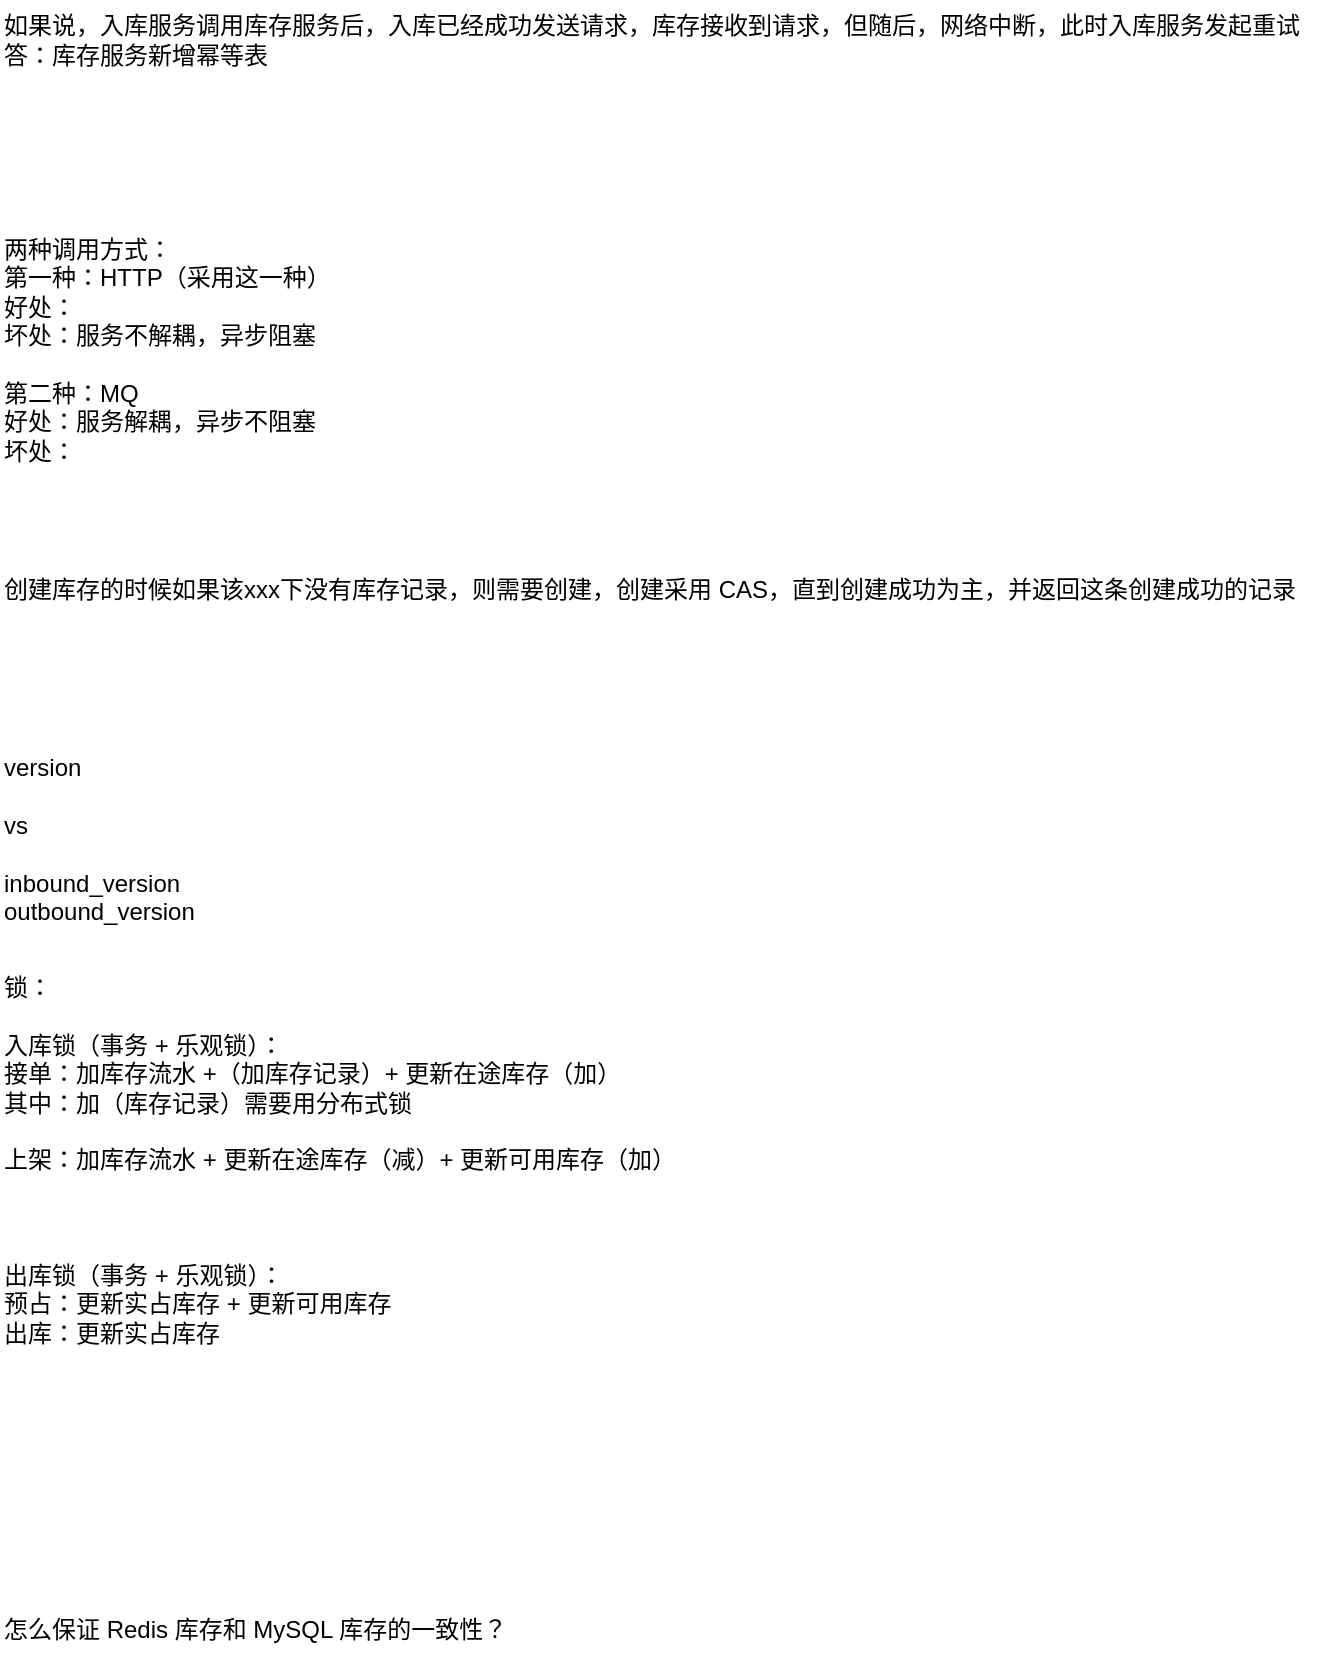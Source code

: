 <mxfile version="28.0.7">
  <diagram name="第 1 页" id="c-BpHQU8_sRfOBIsOLw9">
    <mxGraphModel dx="1426" dy="743" grid="1" gridSize="10" guides="1" tooltips="1" connect="1" arrows="1" fold="1" page="1" pageScale="1" pageWidth="827" pageHeight="1169" math="0" shadow="0">
      <root>
        <mxCell id="0" />
        <mxCell id="1" parent="0" />
        <mxCell id="gQPDTsF6S-w0GrX3g2vf-1" value="如果说，入库服务调用库存服务后，入库已经成功发送请求，库存接收到请求，但随后，网络中断，此时入库服务发起重试&lt;div&gt;答：库存服务新增幂等表&lt;/div&gt;" style="text;html=1;align=left;verticalAlign=middle;resizable=0;points=[];autosize=1;strokeColor=none;fillColor=none;" parent="1" vertex="1">
          <mxGeometry x="79" y="160" width="670" height="40" as="geometry" />
        </mxCell>
        <mxCell id="S3pOVPXhVrXH7qhH_eUo-1" value="两种调用方式：&lt;div&gt;第一种：HTTP（采用这一种）&lt;/div&gt;&lt;div&gt;好处：&lt;/div&gt;&lt;div&gt;坏处：服务不解耦，异步阻塞&lt;/div&gt;&lt;div&gt;&lt;br&gt;&lt;/div&gt;&lt;div&gt;第二种：MQ&lt;/div&gt;&lt;div&gt;好处：服务解耦，异步不阻塞&lt;/div&gt;&lt;div&gt;坏处：&lt;/div&gt;" style="text;html=1;align=left;verticalAlign=middle;resizable=0;points=[];autosize=1;strokeColor=none;fillColor=none;" vertex="1" parent="1">
          <mxGeometry x="79" y="270" width="190" height="130" as="geometry" />
        </mxCell>
        <mxCell id="S3pOVPXhVrXH7qhH_eUo-2" value="创建库存的时候如果该xxx下没有库存记录，则需要创建，创建采用 CAS，直到创建成功为主，并返回这条创建成功的记录" style="text;html=1;align=left;verticalAlign=middle;resizable=0;points=[];autosize=1;strokeColor=none;fillColor=none;" vertex="1" parent="1">
          <mxGeometry x="79" y="440" width="670" height="30" as="geometry" />
        </mxCell>
        <mxCell id="S3pOVPXhVrXH7qhH_eUo-3" value="&lt;div&gt;version&lt;/div&gt;&lt;div&gt;&lt;br&gt;&lt;/div&gt;&lt;div&gt;vs&lt;/div&gt;&lt;div&gt;&lt;br&gt;&lt;/div&gt;inbound_version&lt;div&gt;outbound_version&lt;/div&gt;" style="text;html=1;align=left;verticalAlign=middle;resizable=0;points=[];autosize=1;strokeColor=none;fillColor=none;" vertex="1" parent="1">
          <mxGeometry x="79" y="530" width="120" height="100" as="geometry" />
        </mxCell>
        <mxCell id="S3pOVPXhVrXH7qhH_eUo-4" value="锁：&lt;div&gt;&lt;br&gt;&lt;div&gt;入库锁（事务 + 乐观锁）：&lt;/div&gt;&lt;div&gt;接单：加库存流水 +（加库存记录）+ 更新在途库存（加）&lt;/div&gt;&lt;div&gt;其中：加（库存记录）需要用分布式锁&lt;/div&gt;&lt;div&gt;&lt;br&gt;&lt;/div&gt;&lt;div&gt;上架：加库存流水 +&amp;nbsp;&lt;span style=&quot;background-color: transparent; color: light-dark(rgb(0, 0, 0), rgb(255, 255, 255));&quot;&gt;更新在途库存（减）&lt;/span&gt;&lt;span style=&quot;background-color: transparent; color: light-dark(rgb(0, 0, 0), rgb(255, 255, 255));&quot;&gt;+ 更新可用库存（加）&lt;/span&gt;&lt;/div&gt;&lt;div&gt;&lt;br&gt;&lt;/div&gt;&lt;div&gt;&lt;br&gt;&lt;/div&gt;&lt;div&gt;&lt;br&gt;&lt;/div&gt;&lt;div&gt;出库锁（&lt;span style=&quot;background-color: transparent; color: light-dark(rgb(0, 0, 0), rgb(255, 255, 255));&quot;&gt;事务 +&lt;/span&gt;&lt;span style=&quot;background-color: transparent; color: light-dark(rgb(0, 0, 0), rgb(255, 255, 255));&quot;&gt;&amp;nbsp;&lt;/span&gt;&lt;span style=&quot;background-color: transparent; color: light-dark(rgb(0, 0, 0), rgb(255, 255, 255));&quot;&gt;乐观锁）：&lt;/span&gt;&lt;/div&gt;&lt;div&gt;预占：更新&lt;span style=&quot;background-color: transparent; color: light-dark(rgb(0, 0, 0), rgb(255, 255, 255));&quot;&gt;实占库存 +&amp;nbsp;&lt;/span&gt;&lt;span style=&quot;background-color: transparent; color: light-dark(rgb(0, 0, 0), rgb(255, 255, 255));&quot;&gt;更新可用库存&lt;/span&gt;&lt;/div&gt;&lt;/div&gt;&lt;div&gt;&lt;span style=&quot;background-color: transparent; color: light-dark(rgb(0, 0, 0), rgb(255, 255, 255));&quot;&gt;出库：&lt;/span&gt;&lt;span style=&quot;background-color: transparent; color: light-dark(rgb(0, 0, 0), rgb(255, 255, 255));&quot;&gt;更新&lt;/span&gt;&lt;span style=&quot;background-color: transparent; color: light-dark(rgb(0, 0, 0), rgb(255, 255, 255));&quot;&gt;实占库存&lt;/span&gt;&lt;/div&gt;" style="text;html=1;align=left;verticalAlign=middle;resizable=0;points=[];autosize=1;strokeColor=none;fillColor=none;" vertex="1" parent="1">
          <mxGeometry x="79" y="640" width="360" height="200" as="geometry" />
        </mxCell>
        <mxCell id="S3pOVPXhVrXH7qhH_eUo-5" value="怎么保证 Redis 库存和 MySQL 库存的一致性？" style="text;html=1;align=left;verticalAlign=middle;resizable=0;points=[];autosize=1;strokeColor=none;fillColor=none;" vertex="1" parent="1">
          <mxGeometry x="79" y="960" width="280" height="30" as="geometry" />
        </mxCell>
      </root>
    </mxGraphModel>
  </diagram>
</mxfile>
